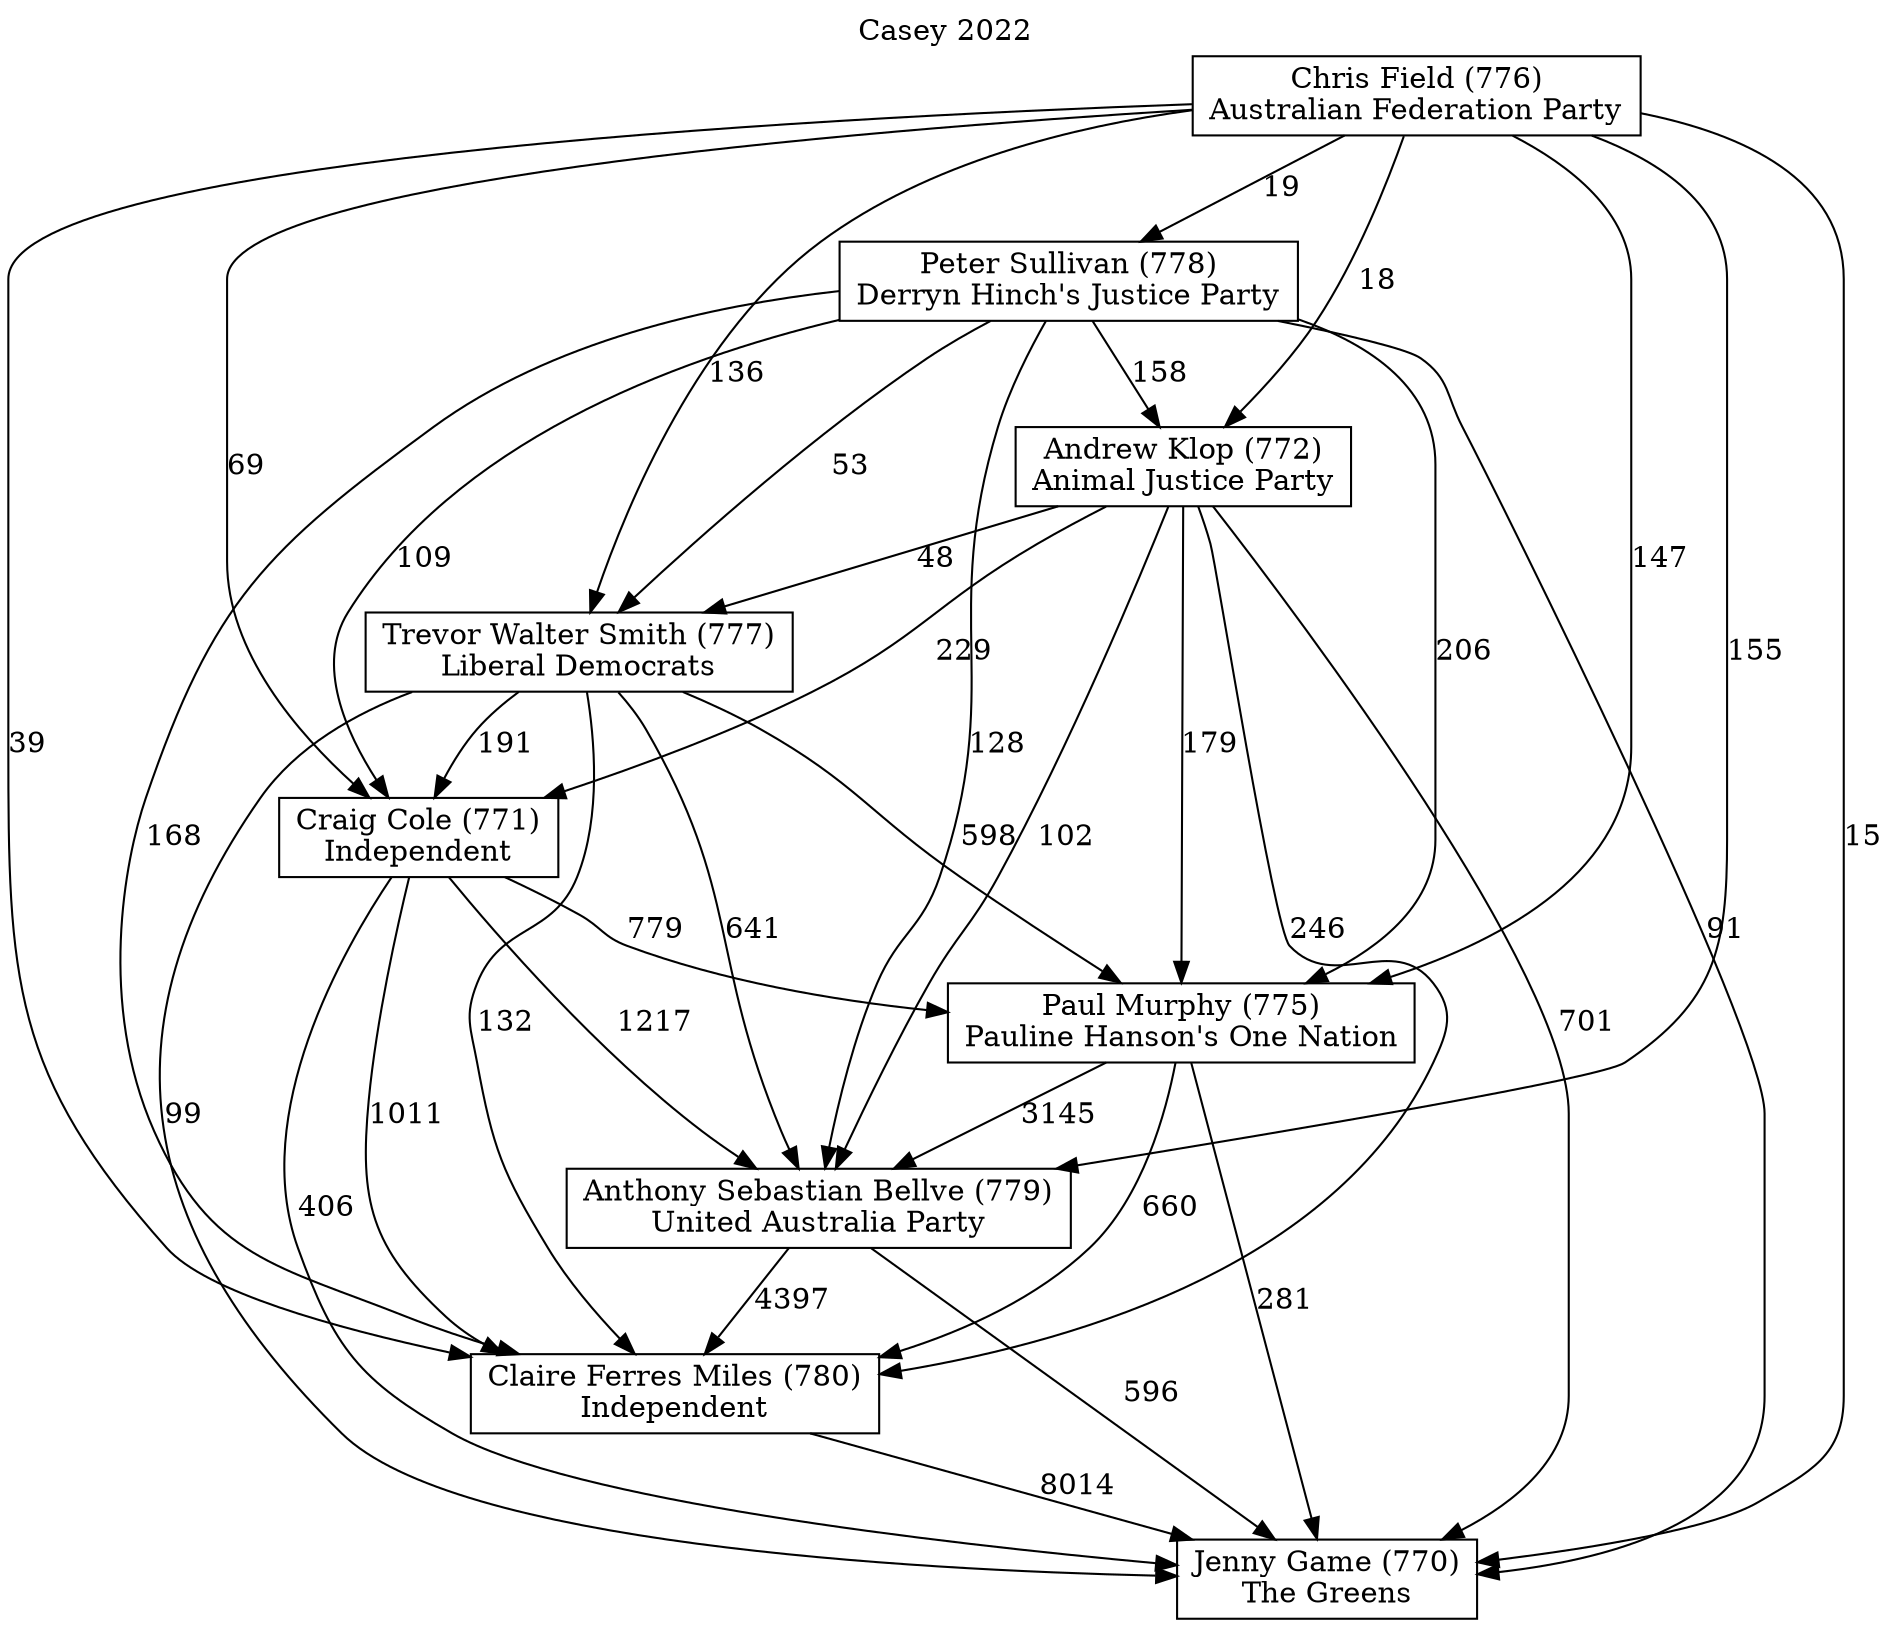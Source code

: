 // House preference flow
digraph "Jenny Game (770)_Casey_2022" {
	graph [label="Casey 2022" labelloc=t mclimit=10]
	node [shape=box]
	"Anthony Sebastian Bellve (779)" [label="Anthony Sebastian Bellve (779)
United Australia Party"]
	"Andrew Klop (772)" [label="Andrew Klop (772)
Animal Justice Party"]
	"Jenny Game (770)" [label="Jenny Game (770)
The Greens"]
	"Trevor Walter Smith (777)" [label="Trevor Walter Smith (777)
Liberal Democrats"]
	"Claire Ferres Miles (780)" [label="Claire Ferres Miles (780)
Independent"]
	"Chris Field (776)" [label="Chris Field (776)
Australian Federation Party"]
	"Peter Sullivan (778)" [label="Peter Sullivan (778)
Derryn Hinch's Justice Party"]
	"Craig Cole (771)" [label="Craig Cole (771)
Independent"]
	"Paul Murphy (775)" [label="Paul Murphy (775)
Pauline Hanson's One Nation"]
	"Paul Murphy (775)" -> "Jenny Game (770)" [label=281]
	"Andrew Klop (772)" -> "Jenny Game (770)" [label=701]
	"Paul Murphy (775)" -> "Anthony Sebastian Bellve (779)" [label=3145]
	"Andrew Klop (772)" -> "Trevor Walter Smith (777)" [label=48]
	"Anthony Sebastian Bellve (779)" -> "Claire Ferres Miles (780)" [label=4397]
	"Craig Cole (771)" -> "Anthony Sebastian Bellve (779)" [label=1217]
	"Peter Sullivan (778)" -> "Paul Murphy (775)" [label=206]
	"Peter Sullivan (778)" -> "Trevor Walter Smith (777)" [label=53]
	"Chris Field (776)" -> "Craig Cole (771)" [label=69]
	"Craig Cole (771)" -> "Claire Ferres Miles (780)" [label=1011]
	"Craig Cole (771)" -> "Jenny Game (770)" [label=406]
	"Chris Field (776)" -> "Peter Sullivan (778)" [label=19]
	"Peter Sullivan (778)" -> "Claire Ferres Miles (780)" [label=168]
	"Peter Sullivan (778)" -> "Jenny Game (770)" [label=91]
	"Chris Field (776)" -> "Anthony Sebastian Bellve (779)" [label=155]
	"Claire Ferres Miles (780)" -> "Jenny Game (770)" [label=8014]
	"Chris Field (776)" -> "Paul Murphy (775)" [label=147]
	"Trevor Walter Smith (777)" -> "Paul Murphy (775)" [label=598]
	"Chris Field (776)" -> "Andrew Klop (772)" [label=18]
	"Trevor Walter Smith (777)" -> "Claire Ferres Miles (780)" [label=132]
	"Trevor Walter Smith (777)" -> "Anthony Sebastian Bellve (779)" [label=641]
	"Andrew Klop (772)" -> "Claire Ferres Miles (780)" [label=246]
	"Peter Sullivan (778)" -> "Craig Cole (771)" [label=109]
	"Craig Cole (771)" -> "Paul Murphy (775)" [label=779]
	"Chris Field (776)" -> "Trevor Walter Smith (777)" [label=136]
	"Chris Field (776)" -> "Jenny Game (770)" [label=15]
	"Peter Sullivan (778)" -> "Anthony Sebastian Bellve (779)" [label=128]
	"Andrew Klop (772)" -> "Craig Cole (771)" [label=229]
	"Peter Sullivan (778)" -> "Andrew Klop (772)" [label=158]
	"Andrew Klop (772)" -> "Paul Murphy (775)" [label=179]
	"Trevor Walter Smith (777)" -> "Jenny Game (770)" [label=99]
	"Paul Murphy (775)" -> "Claire Ferres Miles (780)" [label=660]
	"Trevor Walter Smith (777)" -> "Craig Cole (771)" [label=191]
	"Chris Field (776)" -> "Claire Ferres Miles (780)" [label=39]
	"Andrew Klop (772)" -> "Anthony Sebastian Bellve (779)" [label=102]
	"Anthony Sebastian Bellve (779)" -> "Jenny Game (770)" [label=596]
}
